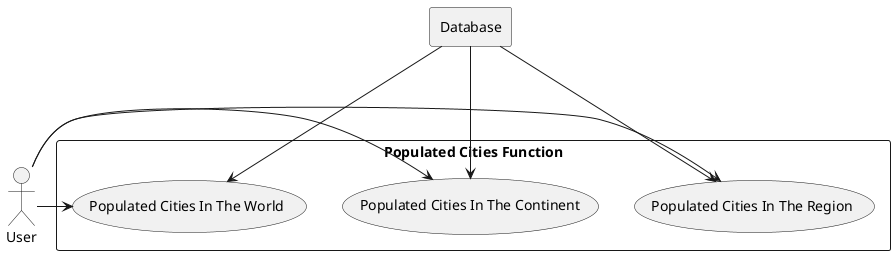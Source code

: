 @startuml
    actor user as "User"
    rectangle db as "Database"
    rectangle "Populated Cities Function"{
        usecase PCiWORLD as "Populated Cities In The World"
        usecase PCiCONTINENT as "Populated Cities In The Continent"
        usecase PCiREGION as "Populated Cities In The Region"
        user -> PCiWORLD
        user -> PCiCONTINENT
        user -> PCiREGION
        db ---> PCiWORLD
        db ---> PCiCONTINENT
        db ---> PCiREGION
    }
@enduml
